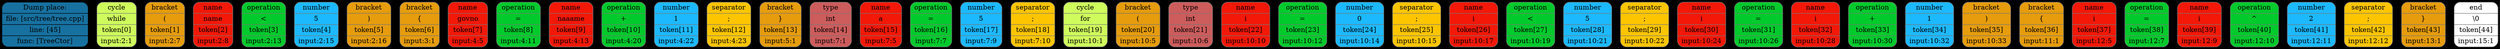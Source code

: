 digraph G{
rankdir=TB
graph [bgcolor="#000000"];
size = "100 5"
place[shape=Mrecord, style=filled, fillcolor="#1771a0", pos="0,1!",label = " { Dump place: | file: [src/tree/tree.cpp] | line: [45] | func: [TreeCtor] } "color = "#000000"];
token0[shape=Mrecord, style=filled, fillcolor="#CFFC5C",label = " { cycle | while |  token[0] |  input:2:1 } ", color = "#777777"];
token1[shape=Mrecord, style=filled, fillcolor="#e69c0c",label = " { bracket | \( |  token[1] |  input:2:7 } ", color = "#777777"];
token2[shape=Mrecord, style=filled, fillcolor="#f31807",label = " { name | name |  token[2] |  input:2:8 } ", color = "#777777"];
token3[shape=Mrecord, style=filled, fillcolor="#00ca2c",label = " { operation | \< |  token[3] |  input:2:13 } ", color = "#777777"];
token4[shape=Mrecord, style=filled, fillcolor="#1cb9ff",label = " { number | 5 |  token[4] |  input:2:15 } ", color = "#777777"];
token5[shape=Mrecord, style=filled, fillcolor="#e69c0c",label = " { bracket | \) |  token[5] |  input:2:16 } ", color = "#777777"];
token6[shape=Mrecord, style=filled, fillcolor="#e69c0c",label = " { bracket | \{ |  token[6] |  input:3:1 } ", color = "#777777"];
token7[shape=Mrecord, style=filled, fillcolor="#f31807",label = " { name | govno |  token[7] |  input:4:5 } ", color = "#777777"];
token8[shape=Mrecord, style=filled, fillcolor="#00ca2c",label = " { operation | \= |  token[8] |  input:4:11 } ", color = "#777777"];
token9[shape=Mrecord, style=filled, fillcolor="#f31807",label = " { name | naaame |  token[9] |  input:4:13 } ", color = "#777777"];
token10[shape=Mrecord, style=filled, fillcolor="#00ca2c",label = " { operation | \+ |  token[10] |  input:4:20 } ", color = "#777777"];
token11[shape=Mrecord, style=filled, fillcolor="#1cb9ff",label = " { number | 1 |  token[11] |  input:4:22 } ", color = "#777777"];
token12[shape=Mrecord, style=filled, fillcolor="#fdc500",label = " { separator | \; |  token[12] |  input:4:23 } ", color = "#777777"];
token13[shape=Mrecord, style=filled, fillcolor="#e69c0c",label = " { bracket | \} |  token[13] |  input:5:1 } ", color = "#777777"];
token14[shape=Mrecord, style=filled, fillcolor="#CD5C5C",label = " { type | int |  token[14] |  input:7:1 } ", color = "#777777"];
token15[shape=Mrecord, style=filled, fillcolor="#f31807",label = " { name | a |  token[15] |  input:7:5 } ", color = "#777777"];
token16[shape=Mrecord, style=filled, fillcolor="#00ca2c",label = " { operation | \= |  token[16] |  input:7:7 } ", color = "#777777"];
token17[shape=Mrecord, style=filled, fillcolor="#1cb9ff",label = " { number | 5 |  token[17] |  input:7:9 } ", color = "#777777"];
token18[shape=Mrecord, style=filled, fillcolor="#fdc500",label = " { separator | \; |  token[18] |  input:7:10 } ", color = "#777777"];
token19[shape=Mrecord, style=filled, fillcolor="#CFFC5C",label = " { cycle | for |  token[19] |  input:10:1 } ", color = "#777777"];
token20[shape=Mrecord, style=filled, fillcolor="#e69c0c",label = " { bracket | \( |  token[20] |  input:10:5 } ", color = "#777777"];
token21[shape=Mrecord, style=filled, fillcolor="#CD5C5C",label = " { type | int |  token[21] |  input:10:6 } ", color = "#777777"];
token22[shape=Mrecord, style=filled, fillcolor="#f31807",label = " { name | i |  token[22] |  input:10:10 } ", color = "#777777"];
token23[shape=Mrecord, style=filled, fillcolor="#00ca2c",label = " { operation | \= |  token[23] |  input:10:12 } ", color = "#777777"];
token24[shape=Mrecord, style=filled, fillcolor="#1cb9ff",label = " { number | 0 |  token[24] |  input:10:14 } ", color = "#777777"];
token25[shape=Mrecord, style=filled, fillcolor="#fdc500",label = " { separator | \; |  token[25] |  input:10:15 } ", color = "#777777"];
token26[shape=Mrecord, style=filled, fillcolor="#f31807",label = " { name | i |  token[26] |  input:10:17 } ", color = "#777777"];
token27[shape=Mrecord, style=filled, fillcolor="#00ca2c",label = " { operation | \< |  token[27] |  input:10:19 } ", color = "#777777"];
token28[shape=Mrecord, style=filled, fillcolor="#1cb9ff",label = " { number | 5 |  token[28] |  input:10:21 } ", color = "#777777"];
token29[shape=Mrecord, style=filled, fillcolor="#fdc500",label = " { separator | \; |  token[29] |  input:10:22 } ", color = "#777777"];
token30[shape=Mrecord, style=filled, fillcolor="#f31807",label = " { name | i |  token[30] |  input:10:24 } ", color = "#777777"];
token31[shape=Mrecord, style=filled, fillcolor="#00ca2c",label = " { operation | \= |  token[31] |  input:10:26 } ", color = "#777777"];
token32[shape=Mrecord, style=filled, fillcolor="#f31807",label = " { name | i |  token[32] |  input:10:28 } ", color = "#777777"];
token33[shape=Mrecord, style=filled, fillcolor="#00ca2c",label = " { operation | \+ |  token[33] |  input:10:30 } ", color = "#777777"];
token34[shape=Mrecord, style=filled, fillcolor="#1cb9ff",label = " { number | 1 |  token[34] |  input:10:32 } ", color = "#777777"];
token35[shape=Mrecord, style=filled, fillcolor="#e69c0c",label = " { bracket | \) |  token[35] |  input:10:33 } ", color = "#777777"];
token36[shape=Mrecord, style=filled, fillcolor="#e69c0c",label = " { bracket | \{ |  token[36] |  input:11:1 } ", color = "#777777"];
token37[shape=Mrecord, style=filled, fillcolor="#f31807",label = " { name | i |  token[37] |  input:12:5 } ", color = "#777777"];
token38[shape=Mrecord, style=filled, fillcolor="#00ca2c",label = " { operation | \= |  token[38] |  input:12:7 } ", color = "#777777"];
token39[shape=Mrecord, style=filled, fillcolor="#f31807",label = " { name | i |  token[39] |  input:12:9 } ", color = "#777777"];
token40[shape=Mrecord, style=filled, fillcolor="#00ca2c",label = " { operation | \^ |  token[40] |  input:12:10 } ", color = "#777777"];
token41[shape=Mrecord, style=filled, fillcolor="#1cb9ff",label = " { number | 2 |  token[41] |  input:12:11 } ", color = "#777777"];
token42[shape=Mrecord, style=filled, fillcolor="#fdc500",label = " { separator | \; |  token[42] |  input:12:12 } ", color = "#777777"];
token43[shape=Mrecord, style=filled, fillcolor="#e69c0c",label = " { bracket | \} |  token[43] |  input:13:1 } ", color = "#777777"];
token44[shape=Mrecord, style=filled, fillcolor="#ffffff",label = " { end | \\0 |  token[44] |  input:15:1 } ", color = "#777777"];
}

